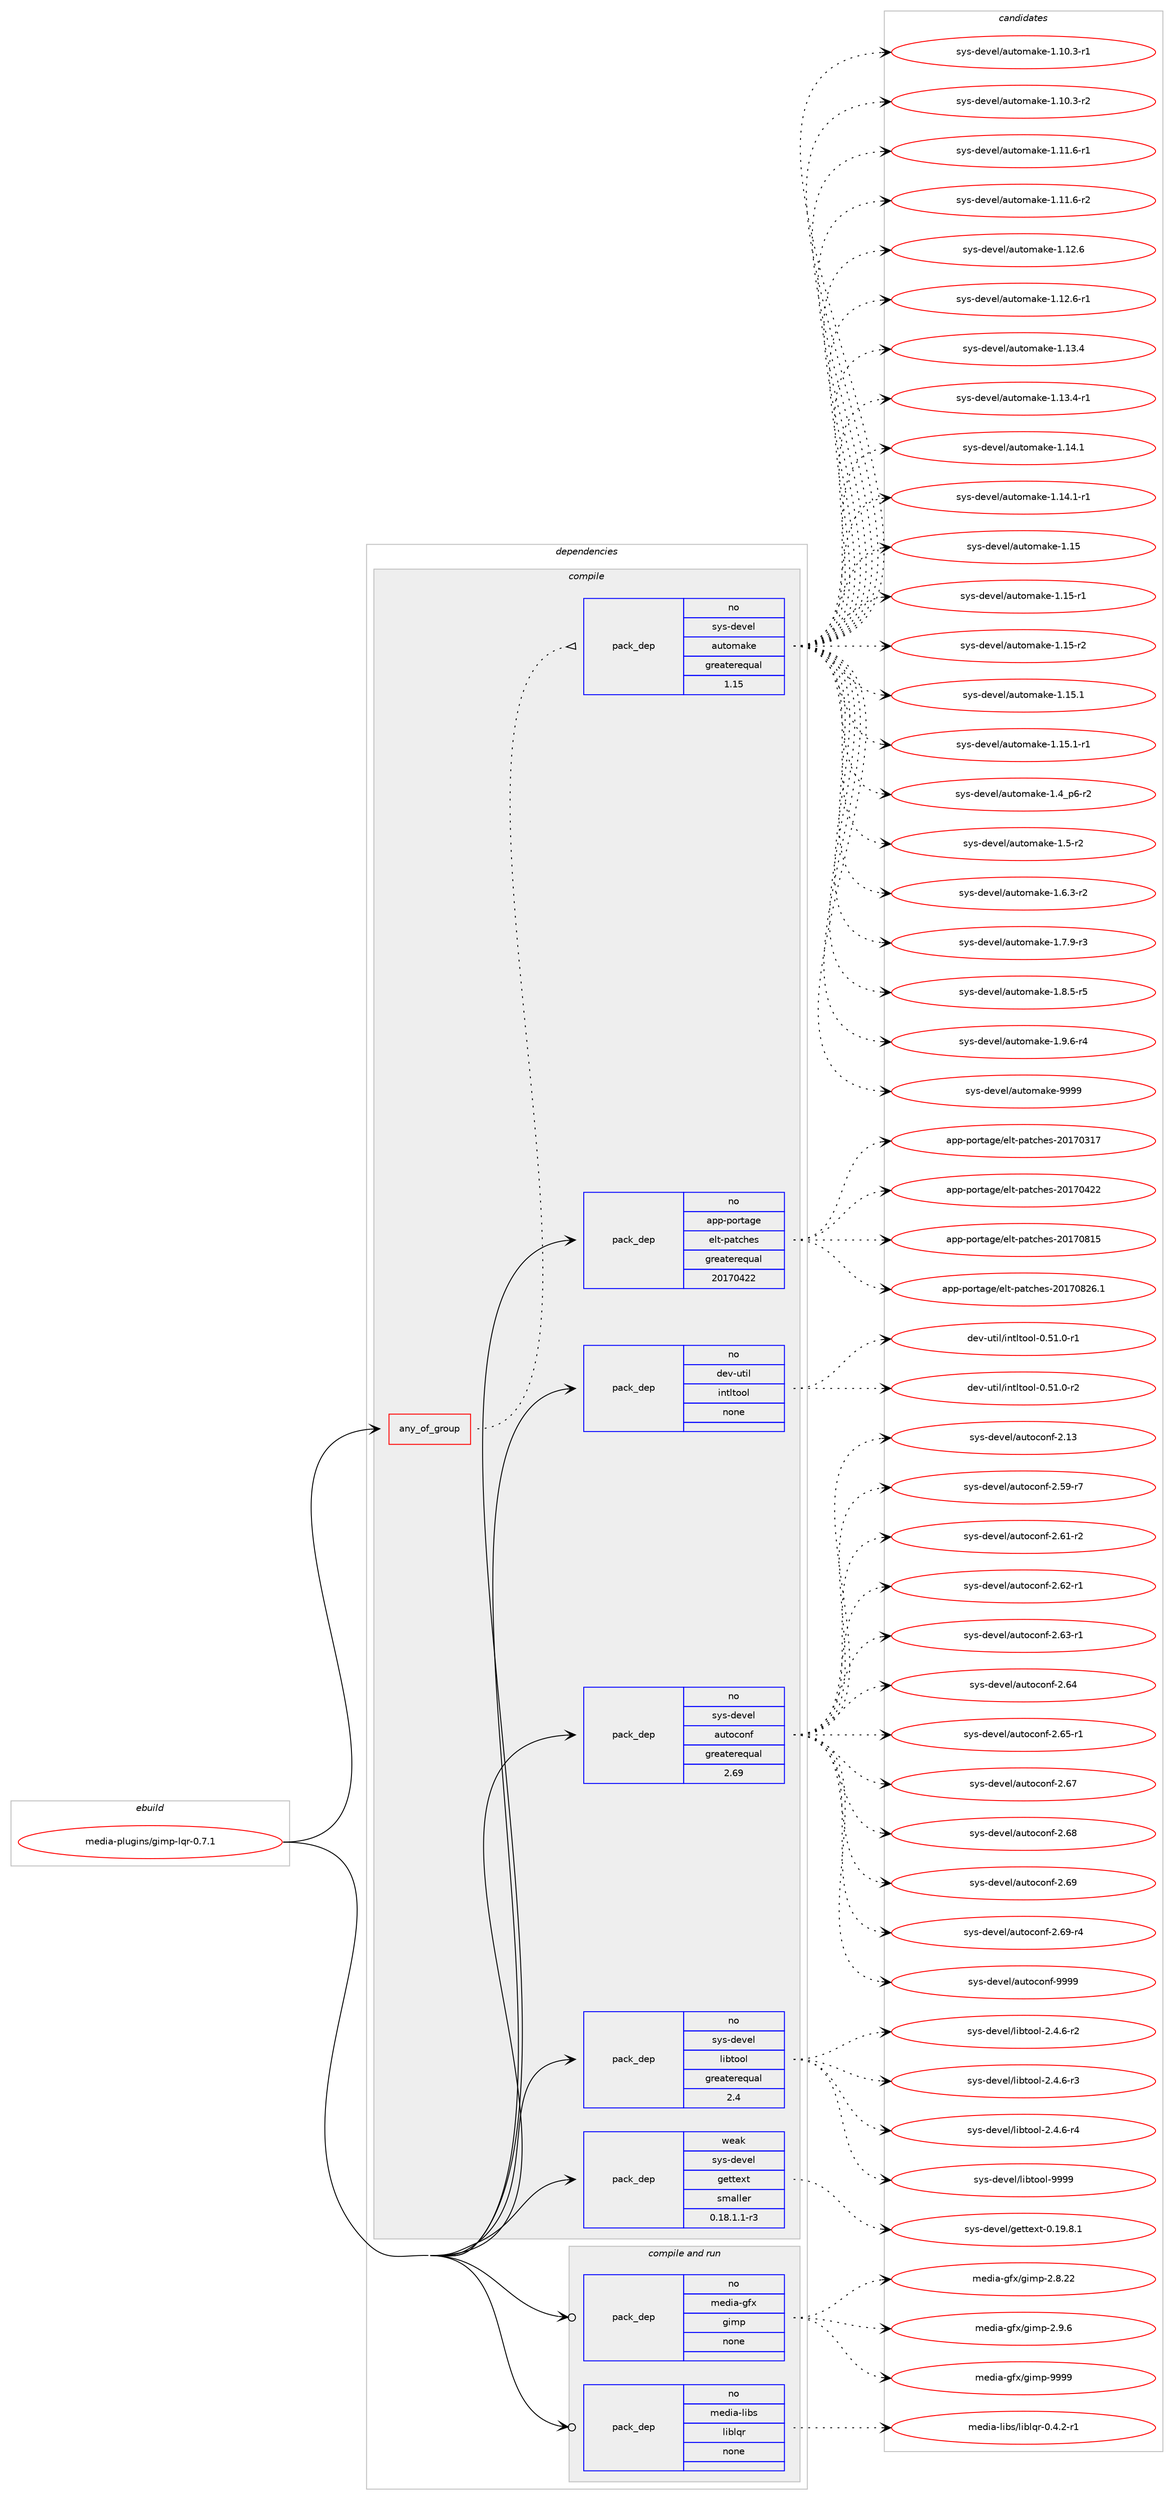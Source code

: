 digraph prolog {

# *************
# Graph options
# *************

newrank=true;
concentrate=true;
compound=true;
graph [rankdir=LR,fontname=Helvetica,fontsize=10,ranksep=1.5];#, ranksep=2.5, nodesep=0.2];
edge  [arrowhead=vee];
node  [fontname=Helvetica,fontsize=10];

# **********
# The ebuild
# **********

subgraph cluster_leftcol {
color=gray;
rank=same;
label=<<i>ebuild</i>>;
id [label="media-plugins/gimp-lqr-0.7.1", color=red, width=4, href="../media-plugins/gimp-lqr-0.7.1.svg"];
}

# ****************
# The dependencies
# ****************

subgraph cluster_midcol {
color=gray;
label=<<i>dependencies</i>>;
subgraph cluster_compile {
fillcolor="#eeeeee";
style=filled;
label=<<i>compile</i>>;
subgraph any5820 {
dependency372345 [label=<<TABLE BORDER="0" CELLBORDER="1" CELLSPACING="0" CELLPADDING="4"><TR><TD CELLPADDING="10">any_of_group</TD></TR></TABLE>>, shape=none, color=red];subgraph pack274282 {
dependency372346 [label=<<TABLE BORDER="0" CELLBORDER="1" CELLSPACING="0" CELLPADDING="4" WIDTH="220"><TR><TD ROWSPAN="6" CELLPADDING="30">pack_dep</TD></TR><TR><TD WIDTH="110">no</TD></TR><TR><TD>sys-devel</TD></TR><TR><TD>automake</TD></TR><TR><TD>greaterequal</TD></TR><TR><TD>1.15</TD></TR></TABLE>>, shape=none, color=blue];
}
dependency372345:e -> dependency372346:w [weight=20,style="dotted",arrowhead="oinv"];
}
id:e -> dependency372345:w [weight=20,style="solid",arrowhead="vee"];
subgraph pack274283 {
dependency372347 [label=<<TABLE BORDER="0" CELLBORDER="1" CELLSPACING="0" CELLPADDING="4" WIDTH="220"><TR><TD ROWSPAN="6" CELLPADDING="30">pack_dep</TD></TR><TR><TD WIDTH="110">no</TD></TR><TR><TD>app-portage</TD></TR><TR><TD>elt-patches</TD></TR><TR><TD>greaterequal</TD></TR><TR><TD>20170422</TD></TR></TABLE>>, shape=none, color=blue];
}
id:e -> dependency372347:w [weight=20,style="solid",arrowhead="vee"];
subgraph pack274284 {
dependency372348 [label=<<TABLE BORDER="0" CELLBORDER="1" CELLSPACING="0" CELLPADDING="4" WIDTH="220"><TR><TD ROWSPAN="6" CELLPADDING="30">pack_dep</TD></TR><TR><TD WIDTH="110">no</TD></TR><TR><TD>dev-util</TD></TR><TR><TD>intltool</TD></TR><TR><TD>none</TD></TR><TR><TD></TD></TR></TABLE>>, shape=none, color=blue];
}
id:e -> dependency372348:w [weight=20,style="solid",arrowhead="vee"];
subgraph pack274285 {
dependency372349 [label=<<TABLE BORDER="0" CELLBORDER="1" CELLSPACING="0" CELLPADDING="4" WIDTH="220"><TR><TD ROWSPAN="6" CELLPADDING="30">pack_dep</TD></TR><TR><TD WIDTH="110">no</TD></TR><TR><TD>sys-devel</TD></TR><TR><TD>autoconf</TD></TR><TR><TD>greaterequal</TD></TR><TR><TD>2.69</TD></TR></TABLE>>, shape=none, color=blue];
}
id:e -> dependency372349:w [weight=20,style="solid",arrowhead="vee"];
subgraph pack274286 {
dependency372350 [label=<<TABLE BORDER="0" CELLBORDER="1" CELLSPACING="0" CELLPADDING="4" WIDTH="220"><TR><TD ROWSPAN="6" CELLPADDING="30">pack_dep</TD></TR><TR><TD WIDTH="110">no</TD></TR><TR><TD>sys-devel</TD></TR><TR><TD>libtool</TD></TR><TR><TD>greaterequal</TD></TR><TR><TD>2.4</TD></TR></TABLE>>, shape=none, color=blue];
}
id:e -> dependency372350:w [weight=20,style="solid",arrowhead="vee"];
subgraph pack274287 {
dependency372351 [label=<<TABLE BORDER="0" CELLBORDER="1" CELLSPACING="0" CELLPADDING="4" WIDTH="220"><TR><TD ROWSPAN="6" CELLPADDING="30">pack_dep</TD></TR><TR><TD WIDTH="110">weak</TD></TR><TR><TD>sys-devel</TD></TR><TR><TD>gettext</TD></TR><TR><TD>smaller</TD></TR><TR><TD>0.18.1.1-r3</TD></TR></TABLE>>, shape=none, color=blue];
}
id:e -> dependency372351:w [weight=20,style="solid",arrowhead="vee"];
}
subgraph cluster_compileandrun {
fillcolor="#eeeeee";
style=filled;
label=<<i>compile and run</i>>;
subgraph pack274288 {
dependency372352 [label=<<TABLE BORDER="0" CELLBORDER="1" CELLSPACING="0" CELLPADDING="4" WIDTH="220"><TR><TD ROWSPAN="6" CELLPADDING="30">pack_dep</TD></TR><TR><TD WIDTH="110">no</TD></TR><TR><TD>media-gfx</TD></TR><TR><TD>gimp</TD></TR><TR><TD>none</TD></TR><TR><TD></TD></TR></TABLE>>, shape=none, color=blue];
}
id:e -> dependency372352:w [weight=20,style="solid",arrowhead="odotvee"];
subgraph pack274289 {
dependency372353 [label=<<TABLE BORDER="0" CELLBORDER="1" CELLSPACING="0" CELLPADDING="4" WIDTH="220"><TR><TD ROWSPAN="6" CELLPADDING="30">pack_dep</TD></TR><TR><TD WIDTH="110">no</TD></TR><TR><TD>media-libs</TD></TR><TR><TD>liblqr</TD></TR><TR><TD>none</TD></TR><TR><TD></TD></TR></TABLE>>, shape=none, color=blue];
}
id:e -> dependency372353:w [weight=20,style="solid",arrowhead="odotvee"];
}
subgraph cluster_run {
fillcolor="#eeeeee";
style=filled;
label=<<i>run</i>>;
}
}

# **************
# The candidates
# **************

subgraph cluster_choices {
rank=same;
color=gray;
label=<<i>candidates</i>>;

subgraph choice274282 {
color=black;
nodesep=1;
choice11512111545100101118101108479711711611110997107101454946494846514511449 [label="sys-devel/automake-1.10.3-r1", color=red, width=4,href="../sys-devel/automake-1.10.3-r1.svg"];
choice11512111545100101118101108479711711611110997107101454946494846514511450 [label="sys-devel/automake-1.10.3-r2", color=red, width=4,href="../sys-devel/automake-1.10.3-r2.svg"];
choice11512111545100101118101108479711711611110997107101454946494946544511449 [label="sys-devel/automake-1.11.6-r1", color=red, width=4,href="../sys-devel/automake-1.11.6-r1.svg"];
choice11512111545100101118101108479711711611110997107101454946494946544511450 [label="sys-devel/automake-1.11.6-r2", color=red, width=4,href="../sys-devel/automake-1.11.6-r2.svg"];
choice1151211154510010111810110847971171161111099710710145494649504654 [label="sys-devel/automake-1.12.6", color=red, width=4,href="../sys-devel/automake-1.12.6.svg"];
choice11512111545100101118101108479711711611110997107101454946495046544511449 [label="sys-devel/automake-1.12.6-r1", color=red, width=4,href="../sys-devel/automake-1.12.6-r1.svg"];
choice1151211154510010111810110847971171161111099710710145494649514652 [label="sys-devel/automake-1.13.4", color=red, width=4,href="../sys-devel/automake-1.13.4.svg"];
choice11512111545100101118101108479711711611110997107101454946495146524511449 [label="sys-devel/automake-1.13.4-r1", color=red, width=4,href="../sys-devel/automake-1.13.4-r1.svg"];
choice1151211154510010111810110847971171161111099710710145494649524649 [label="sys-devel/automake-1.14.1", color=red, width=4,href="../sys-devel/automake-1.14.1.svg"];
choice11512111545100101118101108479711711611110997107101454946495246494511449 [label="sys-devel/automake-1.14.1-r1", color=red, width=4,href="../sys-devel/automake-1.14.1-r1.svg"];
choice115121115451001011181011084797117116111109971071014549464953 [label="sys-devel/automake-1.15", color=red, width=4,href="../sys-devel/automake-1.15.svg"];
choice1151211154510010111810110847971171161111099710710145494649534511449 [label="sys-devel/automake-1.15-r1", color=red, width=4,href="../sys-devel/automake-1.15-r1.svg"];
choice1151211154510010111810110847971171161111099710710145494649534511450 [label="sys-devel/automake-1.15-r2", color=red, width=4,href="../sys-devel/automake-1.15-r2.svg"];
choice1151211154510010111810110847971171161111099710710145494649534649 [label="sys-devel/automake-1.15.1", color=red, width=4,href="../sys-devel/automake-1.15.1.svg"];
choice11512111545100101118101108479711711611110997107101454946495346494511449 [label="sys-devel/automake-1.15.1-r1", color=red, width=4,href="../sys-devel/automake-1.15.1-r1.svg"];
choice115121115451001011181011084797117116111109971071014549465295112544511450 [label="sys-devel/automake-1.4_p6-r2", color=red, width=4,href="../sys-devel/automake-1.4_p6-r2.svg"];
choice11512111545100101118101108479711711611110997107101454946534511450 [label="sys-devel/automake-1.5-r2", color=red, width=4,href="../sys-devel/automake-1.5-r2.svg"];
choice115121115451001011181011084797117116111109971071014549465446514511450 [label="sys-devel/automake-1.6.3-r2", color=red, width=4,href="../sys-devel/automake-1.6.3-r2.svg"];
choice115121115451001011181011084797117116111109971071014549465546574511451 [label="sys-devel/automake-1.7.9-r3", color=red, width=4,href="../sys-devel/automake-1.7.9-r3.svg"];
choice115121115451001011181011084797117116111109971071014549465646534511453 [label="sys-devel/automake-1.8.5-r5", color=red, width=4,href="../sys-devel/automake-1.8.5-r5.svg"];
choice115121115451001011181011084797117116111109971071014549465746544511452 [label="sys-devel/automake-1.9.6-r4", color=red, width=4,href="../sys-devel/automake-1.9.6-r4.svg"];
choice115121115451001011181011084797117116111109971071014557575757 [label="sys-devel/automake-9999", color=red, width=4,href="../sys-devel/automake-9999.svg"];
dependency372346:e -> choice11512111545100101118101108479711711611110997107101454946494846514511449:w [style=dotted,weight="100"];
dependency372346:e -> choice11512111545100101118101108479711711611110997107101454946494846514511450:w [style=dotted,weight="100"];
dependency372346:e -> choice11512111545100101118101108479711711611110997107101454946494946544511449:w [style=dotted,weight="100"];
dependency372346:e -> choice11512111545100101118101108479711711611110997107101454946494946544511450:w [style=dotted,weight="100"];
dependency372346:e -> choice1151211154510010111810110847971171161111099710710145494649504654:w [style=dotted,weight="100"];
dependency372346:e -> choice11512111545100101118101108479711711611110997107101454946495046544511449:w [style=dotted,weight="100"];
dependency372346:e -> choice1151211154510010111810110847971171161111099710710145494649514652:w [style=dotted,weight="100"];
dependency372346:e -> choice11512111545100101118101108479711711611110997107101454946495146524511449:w [style=dotted,weight="100"];
dependency372346:e -> choice1151211154510010111810110847971171161111099710710145494649524649:w [style=dotted,weight="100"];
dependency372346:e -> choice11512111545100101118101108479711711611110997107101454946495246494511449:w [style=dotted,weight="100"];
dependency372346:e -> choice115121115451001011181011084797117116111109971071014549464953:w [style=dotted,weight="100"];
dependency372346:e -> choice1151211154510010111810110847971171161111099710710145494649534511449:w [style=dotted,weight="100"];
dependency372346:e -> choice1151211154510010111810110847971171161111099710710145494649534511450:w [style=dotted,weight="100"];
dependency372346:e -> choice1151211154510010111810110847971171161111099710710145494649534649:w [style=dotted,weight="100"];
dependency372346:e -> choice11512111545100101118101108479711711611110997107101454946495346494511449:w [style=dotted,weight="100"];
dependency372346:e -> choice115121115451001011181011084797117116111109971071014549465295112544511450:w [style=dotted,weight="100"];
dependency372346:e -> choice11512111545100101118101108479711711611110997107101454946534511450:w [style=dotted,weight="100"];
dependency372346:e -> choice115121115451001011181011084797117116111109971071014549465446514511450:w [style=dotted,weight="100"];
dependency372346:e -> choice115121115451001011181011084797117116111109971071014549465546574511451:w [style=dotted,weight="100"];
dependency372346:e -> choice115121115451001011181011084797117116111109971071014549465646534511453:w [style=dotted,weight="100"];
dependency372346:e -> choice115121115451001011181011084797117116111109971071014549465746544511452:w [style=dotted,weight="100"];
dependency372346:e -> choice115121115451001011181011084797117116111109971071014557575757:w [style=dotted,weight="100"];
}
subgraph choice274283 {
color=black;
nodesep=1;
choice97112112451121111141169710310147101108116451129711699104101115455048495548514955 [label="app-portage/elt-patches-20170317", color=red, width=4,href="../app-portage/elt-patches-20170317.svg"];
choice97112112451121111141169710310147101108116451129711699104101115455048495548525050 [label="app-portage/elt-patches-20170422", color=red, width=4,href="../app-portage/elt-patches-20170422.svg"];
choice97112112451121111141169710310147101108116451129711699104101115455048495548564953 [label="app-portage/elt-patches-20170815", color=red, width=4,href="../app-portage/elt-patches-20170815.svg"];
choice971121124511211111411697103101471011081164511297116991041011154550484955485650544649 [label="app-portage/elt-patches-20170826.1", color=red, width=4,href="../app-portage/elt-patches-20170826.1.svg"];
dependency372347:e -> choice97112112451121111141169710310147101108116451129711699104101115455048495548514955:w [style=dotted,weight="100"];
dependency372347:e -> choice97112112451121111141169710310147101108116451129711699104101115455048495548525050:w [style=dotted,weight="100"];
dependency372347:e -> choice97112112451121111141169710310147101108116451129711699104101115455048495548564953:w [style=dotted,weight="100"];
dependency372347:e -> choice971121124511211111411697103101471011081164511297116991041011154550484955485650544649:w [style=dotted,weight="100"];
}
subgraph choice274284 {
color=black;
nodesep=1;
choice1001011184511711610510847105110116108116111111108454846534946484511449 [label="dev-util/intltool-0.51.0-r1", color=red, width=4,href="../dev-util/intltool-0.51.0-r1.svg"];
choice1001011184511711610510847105110116108116111111108454846534946484511450 [label="dev-util/intltool-0.51.0-r2", color=red, width=4,href="../dev-util/intltool-0.51.0-r2.svg"];
dependency372348:e -> choice1001011184511711610510847105110116108116111111108454846534946484511449:w [style=dotted,weight="100"];
dependency372348:e -> choice1001011184511711610510847105110116108116111111108454846534946484511450:w [style=dotted,weight="100"];
}
subgraph choice274285 {
color=black;
nodesep=1;
choice115121115451001011181011084797117116111991111101024550464951 [label="sys-devel/autoconf-2.13", color=red, width=4,href="../sys-devel/autoconf-2.13.svg"];
choice1151211154510010111810110847971171161119911111010245504653574511455 [label="sys-devel/autoconf-2.59-r7", color=red, width=4,href="../sys-devel/autoconf-2.59-r7.svg"];
choice1151211154510010111810110847971171161119911111010245504654494511450 [label="sys-devel/autoconf-2.61-r2", color=red, width=4,href="../sys-devel/autoconf-2.61-r2.svg"];
choice1151211154510010111810110847971171161119911111010245504654504511449 [label="sys-devel/autoconf-2.62-r1", color=red, width=4,href="../sys-devel/autoconf-2.62-r1.svg"];
choice1151211154510010111810110847971171161119911111010245504654514511449 [label="sys-devel/autoconf-2.63-r1", color=red, width=4,href="../sys-devel/autoconf-2.63-r1.svg"];
choice115121115451001011181011084797117116111991111101024550465452 [label="sys-devel/autoconf-2.64", color=red, width=4,href="../sys-devel/autoconf-2.64.svg"];
choice1151211154510010111810110847971171161119911111010245504654534511449 [label="sys-devel/autoconf-2.65-r1", color=red, width=4,href="../sys-devel/autoconf-2.65-r1.svg"];
choice115121115451001011181011084797117116111991111101024550465455 [label="sys-devel/autoconf-2.67", color=red, width=4,href="../sys-devel/autoconf-2.67.svg"];
choice115121115451001011181011084797117116111991111101024550465456 [label="sys-devel/autoconf-2.68", color=red, width=4,href="../sys-devel/autoconf-2.68.svg"];
choice115121115451001011181011084797117116111991111101024550465457 [label="sys-devel/autoconf-2.69", color=red, width=4,href="../sys-devel/autoconf-2.69.svg"];
choice1151211154510010111810110847971171161119911111010245504654574511452 [label="sys-devel/autoconf-2.69-r4", color=red, width=4,href="../sys-devel/autoconf-2.69-r4.svg"];
choice115121115451001011181011084797117116111991111101024557575757 [label="sys-devel/autoconf-9999", color=red, width=4,href="../sys-devel/autoconf-9999.svg"];
dependency372349:e -> choice115121115451001011181011084797117116111991111101024550464951:w [style=dotted,weight="100"];
dependency372349:e -> choice1151211154510010111810110847971171161119911111010245504653574511455:w [style=dotted,weight="100"];
dependency372349:e -> choice1151211154510010111810110847971171161119911111010245504654494511450:w [style=dotted,weight="100"];
dependency372349:e -> choice1151211154510010111810110847971171161119911111010245504654504511449:w [style=dotted,weight="100"];
dependency372349:e -> choice1151211154510010111810110847971171161119911111010245504654514511449:w [style=dotted,weight="100"];
dependency372349:e -> choice115121115451001011181011084797117116111991111101024550465452:w [style=dotted,weight="100"];
dependency372349:e -> choice1151211154510010111810110847971171161119911111010245504654534511449:w [style=dotted,weight="100"];
dependency372349:e -> choice115121115451001011181011084797117116111991111101024550465455:w [style=dotted,weight="100"];
dependency372349:e -> choice115121115451001011181011084797117116111991111101024550465456:w [style=dotted,weight="100"];
dependency372349:e -> choice115121115451001011181011084797117116111991111101024550465457:w [style=dotted,weight="100"];
dependency372349:e -> choice1151211154510010111810110847971171161119911111010245504654574511452:w [style=dotted,weight="100"];
dependency372349:e -> choice115121115451001011181011084797117116111991111101024557575757:w [style=dotted,weight="100"];
}
subgraph choice274286 {
color=black;
nodesep=1;
choice1151211154510010111810110847108105981161111111084550465246544511450 [label="sys-devel/libtool-2.4.6-r2", color=red, width=4,href="../sys-devel/libtool-2.4.6-r2.svg"];
choice1151211154510010111810110847108105981161111111084550465246544511451 [label="sys-devel/libtool-2.4.6-r3", color=red, width=4,href="../sys-devel/libtool-2.4.6-r3.svg"];
choice1151211154510010111810110847108105981161111111084550465246544511452 [label="sys-devel/libtool-2.4.6-r4", color=red, width=4,href="../sys-devel/libtool-2.4.6-r4.svg"];
choice1151211154510010111810110847108105981161111111084557575757 [label="sys-devel/libtool-9999", color=red, width=4,href="../sys-devel/libtool-9999.svg"];
dependency372350:e -> choice1151211154510010111810110847108105981161111111084550465246544511450:w [style=dotted,weight="100"];
dependency372350:e -> choice1151211154510010111810110847108105981161111111084550465246544511451:w [style=dotted,weight="100"];
dependency372350:e -> choice1151211154510010111810110847108105981161111111084550465246544511452:w [style=dotted,weight="100"];
dependency372350:e -> choice1151211154510010111810110847108105981161111111084557575757:w [style=dotted,weight="100"];
}
subgraph choice274287 {
color=black;
nodesep=1;
choice1151211154510010111810110847103101116116101120116454846495746564649 [label="sys-devel/gettext-0.19.8.1", color=red, width=4,href="../sys-devel/gettext-0.19.8.1.svg"];
dependency372351:e -> choice1151211154510010111810110847103101116116101120116454846495746564649:w [style=dotted,weight="100"];
}
subgraph choice274288 {
color=black;
nodesep=1;
choice10910110010597451031021204710310510911245504656465050 [label="media-gfx/gimp-2.8.22", color=red, width=4,href="../media-gfx/gimp-2.8.22.svg"];
choice109101100105974510310212047103105109112455046574654 [label="media-gfx/gimp-2.9.6", color=red, width=4,href="../media-gfx/gimp-2.9.6.svg"];
choice1091011001059745103102120471031051091124557575757 [label="media-gfx/gimp-9999", color=red, width=4,href="../media-gfx/gimp-9999.svg"];
dependency372352:e -> choice10910110010597451031021204710310510911245504656465050:w [style=dotted,weight="100"];
dependency372352:e -> choice109101100105974510310212047103105109112455046574654:w [style=dotted,weight="100"];
dependency372352:e -> choice1091011001059745103102120471031051091124557575757:w [style=dotted,weight="100"];
}
subgraph choice274289 {
color=black;
nodesep=1;
choice10910110010597451081059811547108105981081131144548465246504511449 [label="media-libs/liblqr-0.4.2-r1", color=red, width=4,href="../media-libs/liblqr-0.4.2-r1.svg"];
dependency372353:e -> choice10910110010597451081059811547108105981081131144548465246504511449:w [style=dotted,weight="100"];
}
}

}

